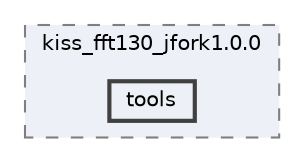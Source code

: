 digraph "/Users/geobrown/Research/ultralight-tags/software/host/btdataviz/FastFIR/kiss_fft130_jfork1.0.0/tools"
{
 // LATEX_PDF_SIZE
  bgcolor="transparent";
  edge [fontname=Helvetica,fontsize=10,labelfontname=Helvetica,labelfontsize=10];
  node [fontname=Helvetica,fontsize=10,shape=box,height=0.2,width=0.4];
  compound=true
  subgraph clusterdir_8c97c05ef2acbeb04960577052ac9c82 {
    graph [ bgcolor="#edf0f7", pencolor="grey50", label="kiss_fft130_jfork1.0.0", fontname=Helvetica,fontsize=10 style="filled,dashed", URL="dir_8c97c05ef2acbeb04960577052ac9c82.html",tooltip=""]
  dir_b44ae71ed2736ea20616726f3a3b46c0 [label="tools", fillcolor="#edf0f7", color="grey25", style="filled,bold", URL="dir_b44ae71ed2736ea20616726f3a3b46c0.html",tooltip=""];
  }
}
